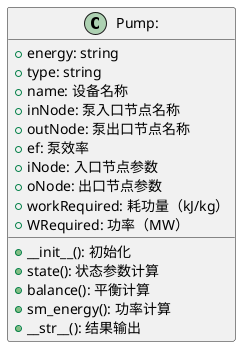 @startuml

class Pump:
{
    +energy: string
    +type: string
    +name: 设备名称
    +inNode: 泵入口节点名称
    +outNode: 泵出口节点名称
    +ef: 泵效率
    +iNode: 入口节点参数
    +oNode: 出口节点参数
    +workRequired: 耗功量（kJ/kg）
    +WRequired: 功率（MW）
    +__init__(): 初始化
    +state(): 状态参数计算
    +balance(): 平衡计算
    +sm_energy(): 功率计算
    +__str__(): 结果输出
}

@enduml